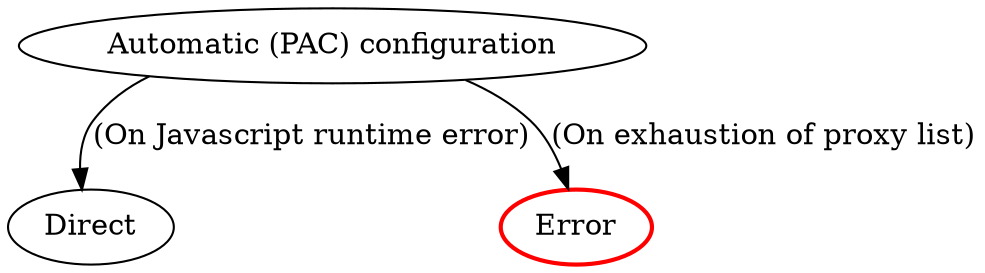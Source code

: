 digraph Fallback {

  Automatic [label="Automatic (PAC) configuration"];
  Direct;
  Error [color="red", style=bold];

  Automatic -> Direct [label="(On Javascript runtime error)"];
  Automatic -> Error [label="(On exhaustion of proxy list)"];
}
